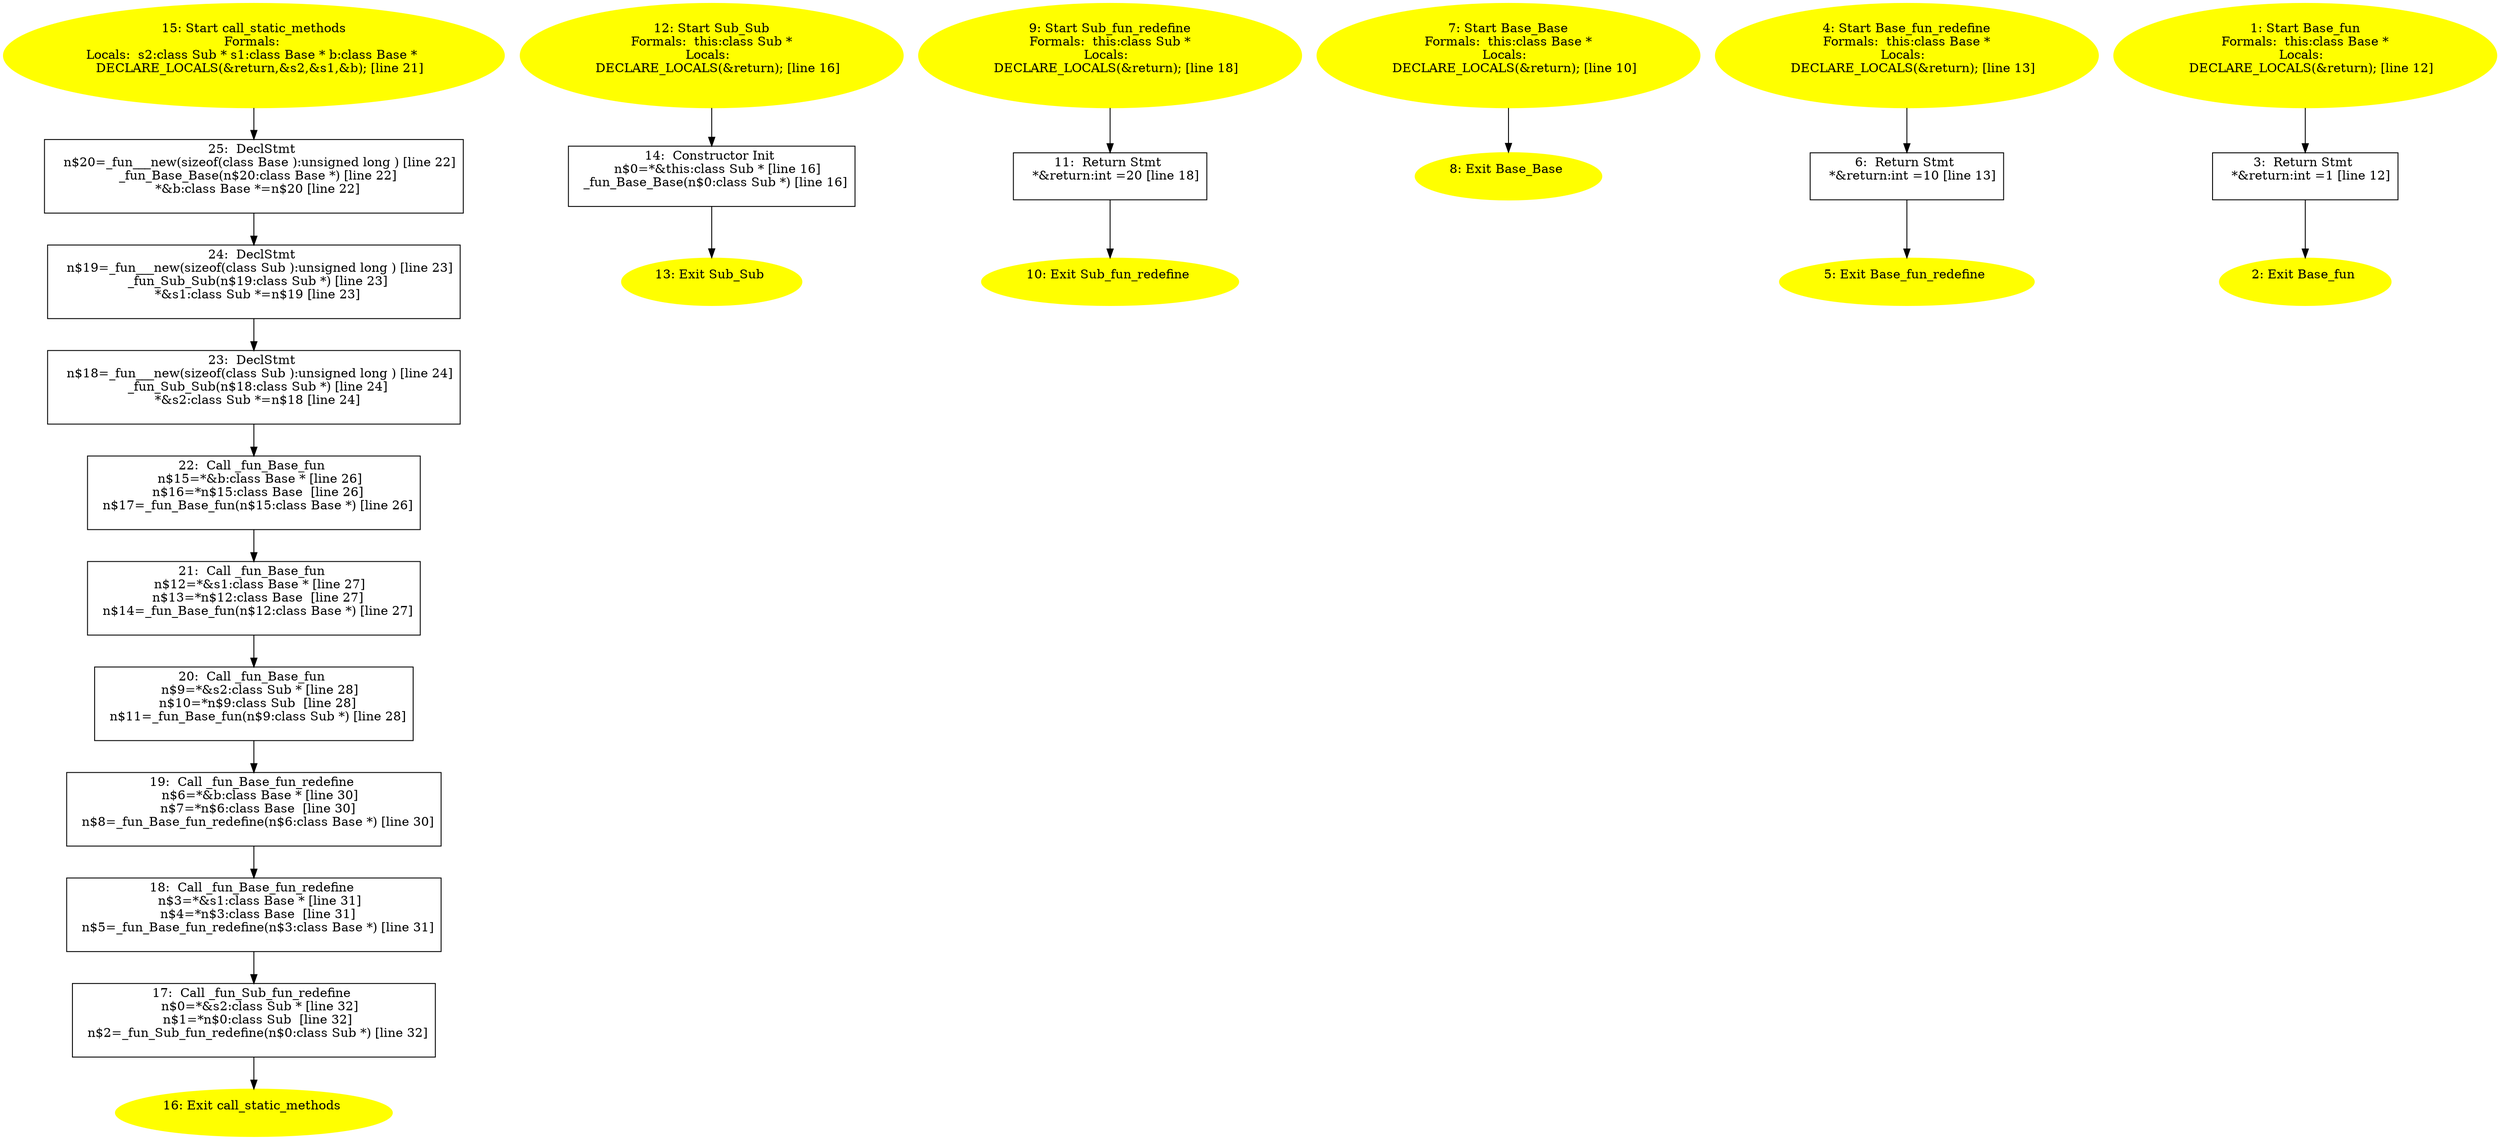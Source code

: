 /* @generated */
digraph iCFG {
25 [label="25:  DeclStmt \n   n$20=_fun___new(sizeof(class Base ):unsigned long ) [line 22]\n  _fun_Base_Base(n$20:class Base *) [line 22]\n  *&b:class Base *=n$20 [line 22]\n " shape="box"]
	

	 25 -> 24 ;
24 [label="24:  DeclStmt \n   n$19=_fun___new(sizeof(class Sub ):unsigned long ) [line 23]\n  _fun_Sub_Sub(n$19:class Sub *) [line 23]\n  *&s1:class Sub *=n$19 [line 23]\n " shape="box"]
	

	 24 -> 23 ;
23 [label="23:  DeclStmt \n   n$18=_fun___new(sizeof(class Sub ):unsigned long ) [line 24]\n  _fun_Sub_Sub(n$18:class Sub *) [line 24]\n  *&s2:class Sub *=n$18 [line 24]\n " shape="box"]
	

	 23 -> 22 ;
22 [label="22:  Call _fun_Base_fun \n   n$15=*&b:class Base * [line 26]\n  n$16=*n$15:class Base  [line 26]\n  n$17=_fun_Base_fun(n$15:class Base *) [line 26]\n " shape="box"]
	

	 22 -> 21 ;
21 [label="21:  Call _fun_Base_fun \n   n$12=*&s1:class Base * [line 27]\n  n$13=*n$12:class Base  [line 27]\n  n$14=_fun_Base_fun(n$12:class Base *) [line 27]\n " shape="box"]
	

	 21 -> 20 ;
20 [label="20:  Call _fun_Base_fun \n   n$9=*&s2:class Sub * [line 28]\n  n$10=*n$9:class Sub  [line 28]\n  n$11=_fun_Base_fun(n$9:class Sub *) [line 28]\n " shape="box"]
	

	 20 -> 19 ;
19 [label="19:  Call _fun_Base_fun_redefine \n   n$6=*&b:class Base * [line 30]\n  n$7=*n$6:class Base  [line 30]\n  n$8=_fun_Base_fun_redefine(n$6:class Base *) [line 30]\n " shape="box"]
	

	 19 -> 18 ;
18 [label="18:  Call _fun_Base_fun_redefine \n   n$3=*&s1:class Base * [line 31]\n  n$4=*n$3:class Base  [line 31]\n  n$5=_fun_Base_fun_redefine(n$3:class Base *) [line 31]\n " shape="box"]
	

	 18 -> 17 ;
17 [label="17:  Call _fun_Sub_fun_redefine \n   n$0=*&s2:class Sub * [line 32]\n  n$1=*n$0:class Sub  [line 32]\n  n$2=_fun_Sub_fun_redefine(n$0:class Sub *) [line 32]\n " shape="box"]
	

	 17 -> 16 ;
16 [label="16: Exit call_static_methods \n  " color=yellow style=filled]
	

15 [label="15: Start call_static_methods\nFormals: \nLocals:  s2:class Sub * s1:class Base * b:class Base * \n   DECLARE_LOCALS(&return,&s2,&s1,&b); [line 21]\n " color=yellow style=filled]
	

	 15 -> 25 ;
14 [label="14:  Constructor Init \n   n$0=*&this:class Sub * [line 16]\n  _fun_Base_Base(n$0:class Sub *) [line 16]\n " shape="box"]
	

	 14 -> 13 ;
13 [label="13: Exit Sub_Sub \n  " color=yellow style=filled]
	

12 [label="12: Start Sub_Sub\nFormals:  this:class Sub *\nLocals:  \n   DECLARE_LOCALS(&return); [line 16]\n " color=yellow style=filled]
	

	 12 -> 14 ;
11 [label="11:  Return Stmt \n   *&return:int =20 [line 18]\n " shape="box"]
	

	 11 -> 10 ;
10 [label="10: Exit Sub_fun_redefine \n  " color=yellow style=filled]
	

9 [label="9: Start Sub_fun_redefine\nFormals:  this:class Sub *\nLocals:  \n   DECLARE_LOCALS(&return); [line 18]\n " color=yellow style=filled]
	

	 9 -> 11 ;
8 [label="8: Exit Base_Base \n  " color=yellow style=filled]
	

7 [label="7: Start Base_Base\nFormals:  this:class Base *\nLocals:  \n   DECLARE_LOCALS(&return); [line 10]\n " color=yellow style=filled]
	

	 7 -> 8 ;
6 [label="6:  Return Stmt \n   *&return:int =10 [line 13]\n " shape="box"]
	

	 6 -> 5 ;
5 [label="5: Exit Base_fun_redefine \n  " color=yellow style=filled]
	

4 [label="4: Start Base_fun_redefine\nFormals:  this:class Base *\nLocals:  \n   DECLARE_LOCALS(&return); [line 13]\n " color=yellow style=filled]
	

	 4 -> 6 ;
3 [label="3:  Return Stmt \n   *&return:int =1 [line 12]\n " shape="box"]
	

	 3 -> 2 ;
2 [label="2: Exit Base_fun \n  " color=yellow style=filled]
	

1 [label="1: Start Base_fun\nFormals:  this:class Base *\nLocals:  \n   DECLARE_LOCALS(&return); [line 12]\n " color=yellow style=filled]
	

	 1 -> 3 ;
}
